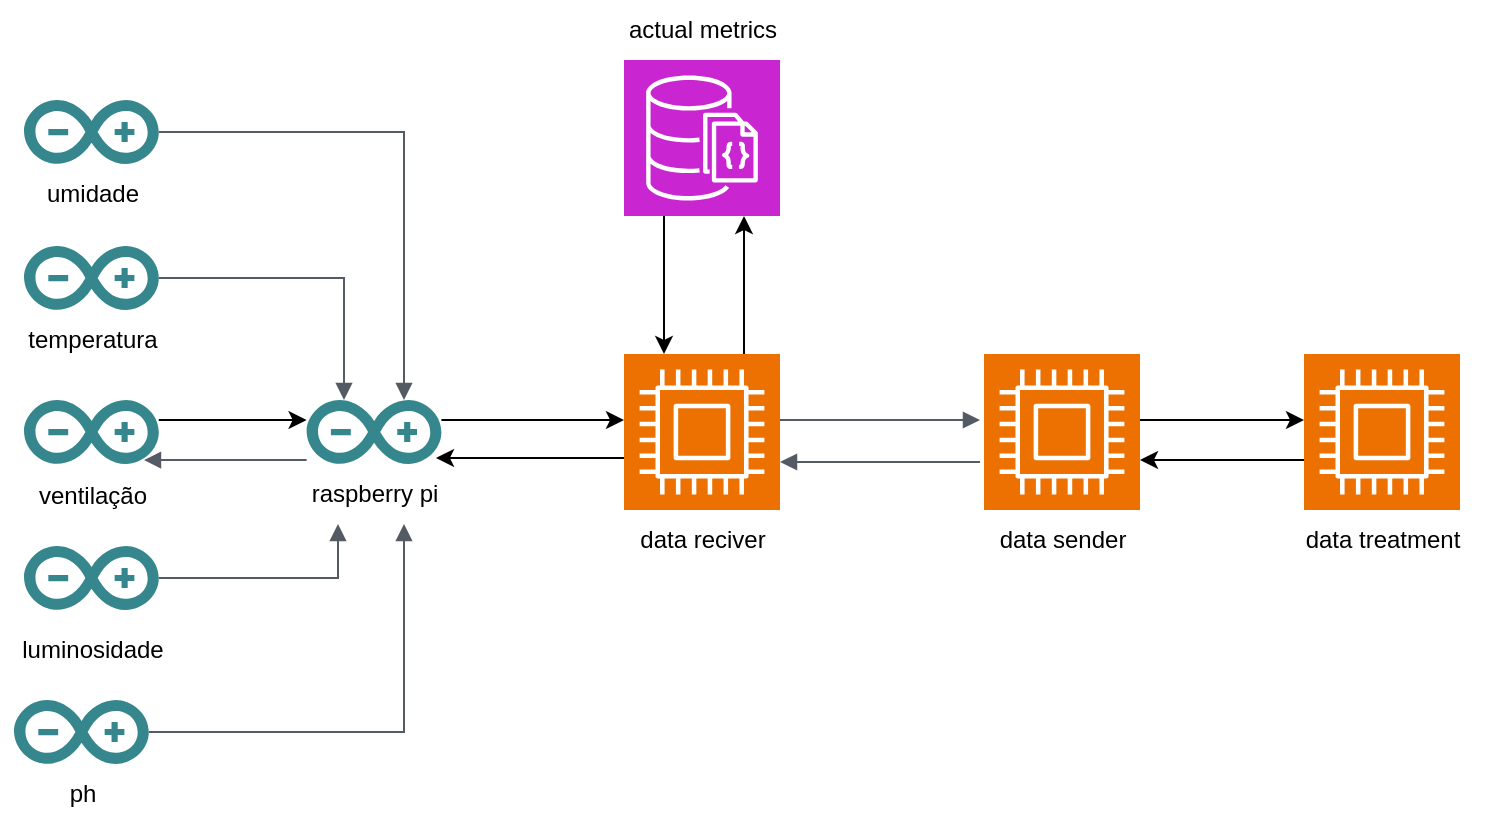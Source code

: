 <mxfile version="24.7.5">
  <diagram name="Página-1" id="aqjn5yu_CwYa-IjR6-ns">
    <mxGraphModel dx="1434" dy="838" grid="1" gridSize="10" guides="1" tooltips="1" connect="1" arrows="1" fold="1" page="1" pageScale="1" pageWidth="827" pageHeight="1169" math="0" shadow="0">
      <root>
        <mxCell id="0" />
        <mxCell id="1" parent="0" />
        <mxCell id="mgOll1FOYgMa-ygw_UL6-33" value="" style="edgeStyle=orthogonalEdgeStyle;rounded=0;orthogonalLoop=1;jettySize=auto;html=1;entryX=0.96;entryY=0.906;entryDx=0;entryDy=0;entryPerimeter=0;" edge="1" parent="1" source="mgOll1FOYgMa-ygw_UL6-1" target="mgOll1FOYgMa-ygw_UL6-20">
          <mxGeometry relative="1" as="geometry">
            <Array as="points">
              <mxPoint x="310" y="309" />
              <mxPoint x="310" y="309" />
            </Array>
          </mxGeometry>
        </mxCell>
        <mxCell id="mgOll1FOYgMa-ygw_UL6-41" value="" style="edgeStyle=orthogonalEdgeStyle;rounded=0;orthogonalLoop=1;jettySize=auto;html=1;" edge="1" parent="1" source="mgOll1FOYgMa-ygw_UL6-1" target="mgOll1FOYgMa-ygw_UL6-35">
          <mxGeometry relative="1" as="geometry">
            <Array as="points">
              <mxPoint x="420" y="230" />
              <mxPoint x="420" y="230" />
            </Array>
          </mxGeometry>
        </mxCell>
        <mxCell id="mgOll1FOYgMa-ygw_UL6-1" value="" style="sketch=0;points=[[0,0,0],[0.25,0,0],[0.5,0,0],[0.75,0,0],[1,0,0],[0,1,0],[0.25,1,0],[0.5,1,0],[0.75,1,0],[1,1,0],[0,0.25,0],[0,0.5,0],[0,0.75,0],[1,0.25,0],[1,0.5,0],[1,0.75,0]];outlineConnect=0;fontColor=#232F3E;fillColor=#ED7100;strokeColor=#ffffff;dashed=0;verticalLabelPosition=bottom;verticalAlign=top;align=center;html=1;fontSize=12;fontStyle=0;aspect=fixed;shape=mxgraph.aws4.resourceIcon;resIcon=mxgraph.aws4.compute;" vertex="1" parent="1">
          <mxGeometry x="360" y="257" width="78" height="78" as="geometry" />
        </mxCell>
        <mxCell id="mgOll1FOYgMa-ygw_UL6-2" value="data reciver" style="text;html=1;align=center;verticalAlign=middle;resizable=0;points=[];autosize=1;strokeColor=none;fillColor=none;" vertex="1" parent="1">
          <mxGeometry x="354" y="335" width="90" height="30" as="geometry" />
        </mxCell>
        <mxCell id="mgOll1FOYgMa-ygw_UL6-4" value="" style="dashed=0;outlineConnect=0;html=1;align=center;labelPosition=center;verticalLabelPosition=bottom;verticalAlign=top;shape=mxgraph.weblogos.arduino;fillColor=#36868D;strokeColor=none" vertex="1" parent="1">
          <mxGeometry x="60" y="130" width="67.4" height="32" as="geometry" />
        </mxCell>
        <mxCell id="mgOll1FOYgMa-ygw_UL6-5" value="umidade" style="text;html=1;align=center;verticalAlign=middle;resizable=0;points=[];autosize=1;strokeColor=none;fillColor=none;" vertex="1" parent="1">
          <mxGeometry x="58.7" y="162" width="70" height="30" as="geometry" />
        </mxCell>
        <mxCell id="mgOll1FOYgMa-ygw_UL6-7" value="" style="dashed=0;outlineConnect=0;html=1;align=center;labelPosition=center;verticalLabelPosition=bottom;verticalAlign=top;shape=mxgraph.weblogos.arduino;fillColor=#36868D;strokeColor=none" vertex="1" parent="1">
          <mxGeometry x="60" y="203" width="67.4" height="32" as="geometry" />
        </mxCell>
        <mxCell id="mgOll1FOYgMa-ygw_UL6-8" value="temperatura" style="text;html=1;align=center;verticalAlign=middle;resizable=0;points=[];autosize=1;strokeColor=none;fillColor=none;" vertex="1" parent="1">
          <mxGeometry x="48.7" y="235" width="90" height="30" as="geometry" />
        </mxCell>
        <mxCell id="mgOll1FOYgMa-ygw_UL6-25" value="" style="edgeStyle=orthogonalEdgeStyle;rounded=0;orthogonalLoop=1;jettySize=auto;html=1;" edge="1" parent="1" source="mgOll1FOYgMa-ygw_UL6-12" target="mgOll1FOYgMa-ygw_UL6-20">
          <mxGeometry relative="1" as="geometry">
            <Array as="points">
              <mxPoint x="180" y="290" />
              <mxPoint x="180" y="290" />
            </Array>
          </mxGeometry>
        </mxCell>
        <mxCell id="mgOll1FOYgMa-ygw_UL6-12" value="" style="dashed=0;outlineConnect=0;html=1;align=center;labelPosition=center;verticalLabelPosition=bottom;verticalAlign=top;shape=mxgraph.weblogos.arduino;fillColor=#36868D;strokeColor=none" vertex="1" parent="1">
          <mxGeometry x="60" y="280" width="67.4" height="32" as="geometry" />
        </mxCell>
        <mxCell id="mgOll1FOYgMa-ygw_UL6-13" value="ph" style="text;html=1;align=center;verticalAlign=middle;resizable=0;points=[];autosize=1;strokeColor=none;fillColor=none;" vertex="1" parent="1">
          <mxGeometry x="68.7" y="462" width="40" height="30" as="geometry" />
        </mxCell>
        <mxCell id="mgOll1FOYgMa-ygw_UL6-14" value="" style="dashed=0;outlineConnect=0;html=1;align=center;labelPosition=center;verticalLabelPosition=bottom;verticalAlign=top;shape=mxgraph.weblogos.arduino;fillColor=#36868D;strokeColor=none" vertex="1" parent="1">
          <mxGeometry x="60" y="353" width="67.4" height="32" as="geometry" />
        </mxCell>
        <mxCell id="mgOll1FOYgMa-ygw_UL6-15" value="luminosidade" style="text;html=1;align=center;verticalAlign=middle;resizable=0;points=[];autosize=1;strokeColor=none;fillColor=none;" vertex="1" parent="1">
          <mxGeometry x="48.7" y="390" width="90" height="30" as="geometry" />
        </mxCell>
        <mxCell id="mgOll1FOYgMa-ygw_UL6-16" value="" style="dashed=0;outlineConnect=0;html=1;align=center;labelPosition=center;verticalLabelPosition=bottom;verticalAlign=top;shape=mxgraph.weblogos.arduino;fillColor=#36868D;strokeColor=none" vertex="1" parent="1">
          <mxGeometry x="55" y="430" width="67.4" height="32" as="geometry" />
        </mxCell>
        <mxCell id="mgOll1FOYgMa-ygw_UL6-17" value="ventilação" style="text;html=1;align=center;verticalAlign=middle;resizable=0;points=[];autosize=1;strokeColor=none;fillColor=none;" vertex="1" parent="1">
          <mxGeometry x="53.7" y="313" width="80" height="30" as="geometry" />
        </mxCell>
        <mxCell id="mgOll1FOYgMa-ygw_UL6-31" value="" style="edgeStyle=orthogonalEdgeStyle;rounded=0;orthogonalLoop=1;jettySize=auto;html=1;" edge="1" parent="1" source="mgOll1FOYgMa-ygw_UL6-20" target="mgOll1FOYgMa-ygw_UL6-1">
          <mxGeometry relative="1" as="geometry">
            <Array as="points">
              <mxPoint x="290" y="290" />
              <mxPoint x="290" y="290" />
            </Array>
          </mxGeometry>
        </mxCell>
        <mxCell id="mgOll1FOYgMa-ygw_UL6-20" value="" style="dashed=0;outlineConnect=0;html=1;align=center;labelPosition=center;verticalLabelPosition=bottom;verticalAlign=top;shape=mxgraph.weblogos.arduino;fillColor=#36868D;strokeColor=none" vertex="1" parent="1">
          <mxGeometry x="201.3" y="280" width="67.4" height="32" as="geometry" />
        </mxCell>
        <mxCell id="mgOll1FOYgMa-ygw_UL6-21" value="raspberry pi" style="text;html=1;align=center;verticalAlign=middle;resizable=0;points=[];autosize=1;strokeColor=none;fillColor=none;" vertex="1" parent="1">
          <mxGeometry x="190" y="312" width="90" height="30" as="geometry" />
        </mxCell>
        <mxCell id="mgOll1FOYgMa-ygw_UL6-26" value="" style="edgeStyle=orthogonalEdgeStyle;html=1;endArrow=none;elbow=vertical;startArrow=block;startFill=1;strokeColor=#545B64;rounded=0;exitX=0.89;exitY=0.938;exitDx=0;exitDy=0;exitPerimeter=0;" edge="1" parent="1" source="mgOll1FOYgMa-ygw_UL6-12" target="mgOll1FOYgMa-ygw_UL6-20">
          <mxGeometry width="100" relative="1" as="geometry">
            <mxPoint x="360" y="430" as="sourcePoint" />
            <mxPoint x="460" y="430" as="targetPoint" />
            <Array as="points">
              <mxPoint x="180" y="310" />
              <mxPoint x="180" y="310" />
            </Array>
          </mxGeometry>
        </mxCell>
        <mxCell id="mgOll1FOYgMa-ygw_UL6-27" value="" style="edgeStyle=orthogonalEdgeStyle;html=1;endArrow=block;elbow=vertical;startArrow=none;endFill=1;strokeColor=#545B64;rounded=0;" edge="1" parent="1" source="mgOll1FOYgMa-ygw_UL6-7" target="mgOll1FOYgMa-ygw_UL6-20">
          <mxGeometry width="100" relative="1" as="geometry">
            <mxPoint x="360" y="430" as="sourcePoint" />
            <mxPoint x="460" y="430" as="targetPoint" />
            <Array as="points">
              <mxPoint x="220" y="219" />
            </Array>
          </mxGeometry>
        </mxCell>
        <mxCell id="mgOll1FOYgMa-ygw_UL6-28" value="" style="edgeStyle=orthogonalEdgeStyle;html=1;endArrow=block;elbow=vertical;startArrow=none;endFill=1;strokeColor=#545B64;rounded=0;" edge="1" parent="1" source="mgOll1FOYgMa-ygw_UL6-4" target="mgOll1FOYgMa-ygw_UL6-20">
          <mxGeometry width="100" relative="1" as="geometry">
            <mxPoint x="360" y="430" as="sourcePoint" />
            <mxPoint x="460" y="430" as="targetPoint" />
            <Array as="points">
              <mxPoint x="250" y="146" />
            </Array>
          </mxGeometry>
        </mxCell>
        <mxCell id="mgOll1FOYgMa-ygw_UL6-29" value="" style="edgeStyle=orthogonalEdgeStyle;html=1;endArrow=block;elbow=vertical;startArrow=none;endFill=1;strokeColor=#545B64;rounded=0;entryX=0.3;entryY=1;entryDx=0;entryDy=0;entryPerimeter=0;" edge="1" parent="1" source="mgOll1FOYgMa-ygw_UL6-14" target="mgOll1FOYgMa-ygw_UL6-21">
          <mxGeometry width="100" relative="1" as="geometry">
            <mxPoint x="360" y="430" as="sourcePoint" />
            <mxPoint x="460" y="430" as="targetPoint" />
          </mxGeometry>
        </mxCell>
        <mxCell id="mgOll1FOYgMa-ygw_UL6-30" value="" style="edgeStyle=orthogonalEdgeStyle;html=1;endArrow=block;elbow=vertical;startArrow=none;endFill=1;strokeColor=#545B64;rounded=0;" edge="1" parent="1" source="mgOll1FOYgMa-ygw_UL6-16" target="mgOll1FOYgMa-ygw_UL6-21">
          <mxGeometry width="100" relative="1" as="geometry">
            <mxPoint x="360" y="430" as="sourcePoint" />
            <mxPoint x="460" y="430" as="targetPoint" />
            <Array as="points">
              <mxPoint x="250" y="446" />
            </Array>
          </mxGeometry>
        </mxCell>
        <mxCell id="mgOll1FOYgMa-ygw_UL6-42" value="" style="edgeStyle=orthogonalEdgeStyle;rounded=0;orthogonalLoop=1;jettySize=auto;html=1;" edge="1" parent="1" source="mgOll1FOYgMa-ygw_UL6-35" target="mgOll1FOYgMa-ygw_UL6-1">
          <mxGeometry relative="1" as="geometry">
            <Array as="points">
              <mxPoint x="380" y="220" />
              <mxPoint x="380" y="220" />
            </Array>
          </mxGeometry>
        </mxCell>
        <mxCell id="mgOll1FOYgMa-ygw_UL6-35" value="" style="sketch=0;points=[[0,0,0],[0.25,0,0],[0.5,0,0],[0.75,0,0],[1,0,0],[0,1,0],[0.25,1,0],[0.5,1,0],[0.75,1,0],[1,1,0],[0,0.25,0],[0,0.5,0],[0,0.75,0],[1,0.25,0],[1,0.5,0],[1,0.75,0]];outlineConnect=0;fontColor=#232F3E;fillColor=#C925D1;strokeColor=#ffffff;dashed=0;verticalLabelPosition=bottom;verticalAlign=top;align=center;html=1;fontSize=12;fontStyle=0;aspect=fixed;shape=mxgraph.aws4.resourceIcon;resIcon=mxgraph.aws4.documentdb_with_mongodb_compatibility;" vertex="1" parent="1">
          <mxGeometry x="360" y="110" width="78" height="78" as="geometry" />
        </mxCell>
        <mxCell id="mgOll1FOYgMa-ygw_UL6-46" value="" style="edgeStyle=orthogonalEdgeStyle;rounded=0;orthogonalLoop=1;jettySize=auto;html=1;" edge="1" parent="1" source="mgOll1FOYgMa-ygw_UL6-36" target="mgOll1FOYgMa-ygw_UL6-45">
          <mxGeometry relative="1" as="geometry">
            <Array as="points">
              <mxPoint x="650" y="290" />
              <mxPoint x="650" y="290" />
            </Array>
          </mxGeometry>
        </mxCell>
        <mxCell id="mgOll1FOYgMa-ygw_UL6-36" value="" style="sketch=0;points=[[0,0,0],[0.25,0,0],[0.5,0,0],[0.75,0,0],[1,0,0],[0,1,0],[0.25,1,0],[0.5,1,0],[0.75,1,0],[1,1,0],[0,0.25,0],[0,0.5,0],[0,0.75,0],[1,0.25,0],[1,0.5,0],[1,0.75,0]];outlineConnect=0;fontColor=#232F3E;fillColor=#ED7100;strokeColor=#ffffff;dashed=0;verticalLabelPosition=bottom;verticalAlign=top;align=center;html=1;fontSize=12;fontStyle=0;aspect=fixed;shape=mxgraph.aws4.resourceIcon;resIcon=mxgraph.aws4.compute;" vertex="1" parent="1">
          <mxGeometry x="540" y="257" width="78" height="78" as="geometry" />
        </mxCell>
        <mxCell id="mgOll1FOYgMa-ygw_UL6-38" value="" style="edgeStyle=orthogonalEdgeStyle;html=1;endArrow=none;elbow=vertical;startArrow=block;startFill=1;strokeColor=#545B64;rounded=0;" edge="1" parent="1">
          <mxGeometry width="100" relative="1" as="geometry">
            <mxPoint x="438" y="311" as="sourcePoint" />
            <mxPoint x="538" y="311" as="targetPoint" />
          </mxGeometry>
        </mxCell>
        <mxCell id="mgOll1FOYgMa-ygw_UL6-39" value="" style="edgeStyle=orthogonalEdgeStyle;html=1;endArrow=block;elbow=vertical;startArrow=none;endFill=1;strokeColor=#545B64;rounded=0;" edge="1" parent="1">
          <mxGeometry width="100" relative="1" as="geometry">
            <mxPoint x="438" y="290" as="sourcePoint" />
            <mxPoint x="538" y="290" as="targetPoint" />
          </mxGeometry>
        </mxCell>
        <mxCell id="mgOll1FOYgMa-ygw_UL6-40" value="actual metrics" style="text;html=1;align=center;verticalAlign=middle;resizable=0;points=[];autosize=1;strokeColor=none;fillColor=none;" vertex="1" parent="1">
          <mxGeometry x="349" y="80" width="100" height="30" as="geometry" />
        </mxCell>
        <mxCell id="mgOll1FOYgMa-ygw_UL6-44" value="data sender" style="text;html=1;align=center;verticalAlign=middle;resizable=0;points=[];autosize=1;strokeColor=none;fillColor=none;" vertex="1" parent="1">
          <mxGeometry x="534" y="335" width="90" height="30" as="geometry" />
        </mxCell>
        <mxCell id="mgOll1FOYgMa-ygw_UL6-47" value="" style="edgeStyle=orthogonalEdgeStyle;rounded=0;orthogonalLoop=1;jettySize=auto;html=1;" edge="1" parent="1" source="mgOll1FOYgMa-ygw_UL6-45" target="mgOll1FOYgMa-ygw_UL6-36">
          <mxGeometry relative="1" as="geometry">
            <Array as="points">
              <mxPoint x="680" y="310" />
              <mxPoint x="680" y="310" />
            </Array>
          </mxGeometry>
        </mxCell>
        <mxCell id="mgOll1FOYgMa-ygw_UL6-45" value="" style="sketch=0;points=[[0,0,0],[0.25,0,0],[0.5,0,0],[0.75,0,0],[1,0,0],[0,1,0],[0.25,1,0],[0.5,1,0],[0.75,1,0],[1,1,0],[0,0.25,0],[0,0.5,0],[0,0.75,0],[1,0.25,0],[1,0.5,0],[1,0.75,0]];outlineConnect=0;fontColor=#232F3E;fillColor=#ED7100;strokeColor=#ffffff;dashed=0;verticalLabelPosition=bottom;verticalAlign=top;align=center;html=1;fontSize=12;fontStyle=0;aspect=fixed;shape=mxgraph.aws4.resourceIcon;resIcon=mxgraph.aws4.compute;" vertex="1" parent="1">
          <mxGeometry x="700" y="257" width="78" height="78" as="geometry" />
        </mxCell>
        <mxCell id="mgOll1FOYgMa-ygw_UL6-48" value="data treatment" style="text;html=1;align=center;verticalAlign=middle;resizable=0;points=[];autosize=1;strokeColor=none;fillColor=none;" vertex="1" parent="1">
          <mxGeometry x="689" y="335" width="100" height="30" as="geometry" />
        </mxCell>
      </root>
    </mxGraphModel>
  </diagram>
</mxfile>

